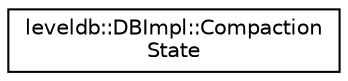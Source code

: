 digraph "Graphical Class Hierarchy"
{
  edge [fontname="Helvetica",fontsize="10",labelfontname="Helvetica",labelfontsize="10"];
  node [fontname="Helvetica",fontsize="10",shape=record];
  rankdir="LR";
  Node1 [label="leveldb::DBImpl::Compaction\lState",height=0.2,width=0.4,color="black", fillcolor="white", style="filled",URL="$structleveldb_1_1_d_b_impl_1_1_compaction_state.html"];
}
